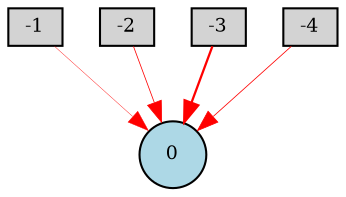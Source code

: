 digraph {
	node [fontsize=9 height=0.2 shape=circle width=0.2]
	-1 [fillcolor=lightgray shape=box style=filled]
	-2 [fillcolor=lightgray shape=box style=filled]
	-3 [fillcolor=lightgray shape=box style=filled]
	-4 [fillcolor=lightgray shape=box style=filled]
	0 [fillcolor=lightblue style=filled]
	-2 -> 0 [color=red penwidth=0.37787868958540216 style=solid]
	-1 -> 0 [color=red penwidth=0.1919615059907817 style=solid]
	-3 -> 0 [color=red penwidth=1.083754371783594 style=solid]
	-4 -> 0 [color=red penwidth=0.38267004038956975 style=solid]
}
